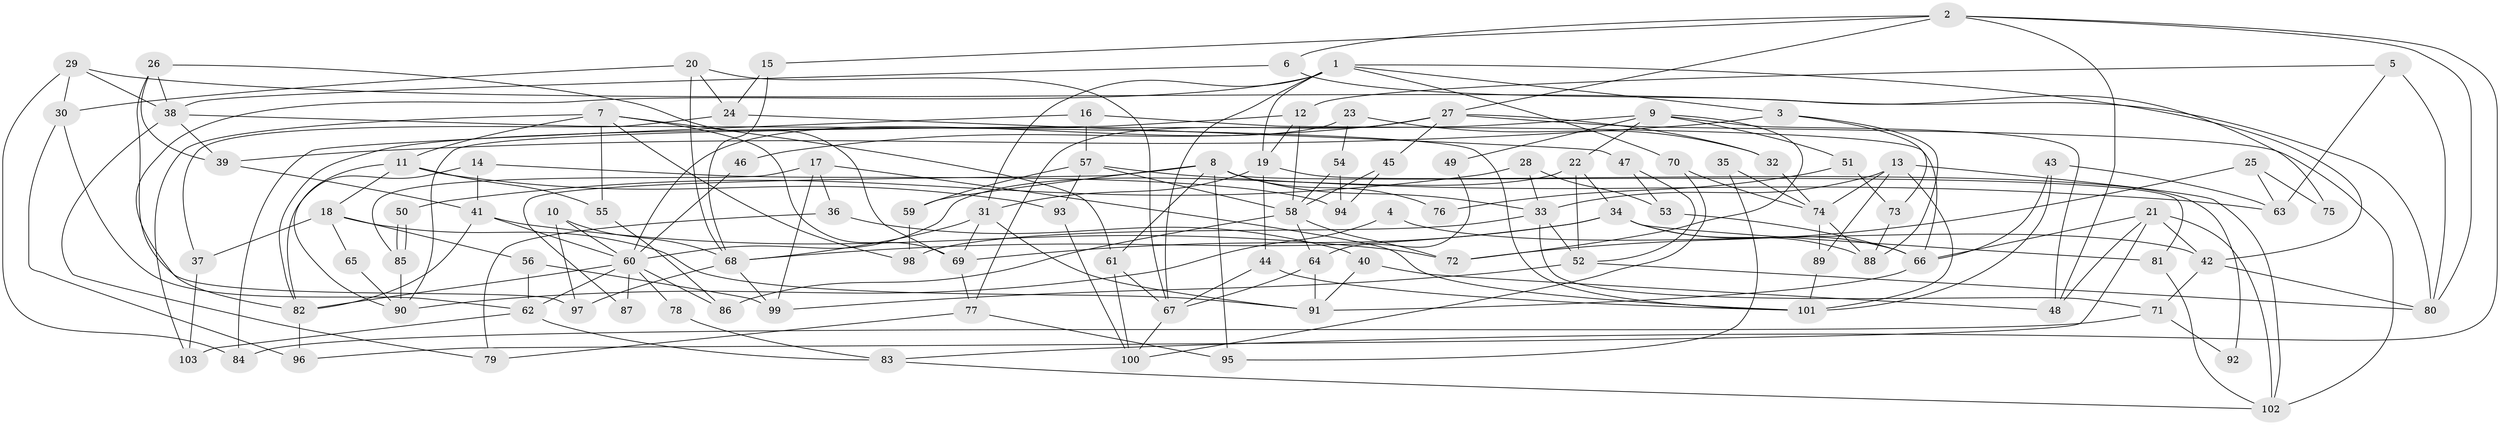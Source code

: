 // Generated by graph-tools (version 1.1) at 2025/11/02/27/25 16:11:16]
// undirected, 103 vertices, 206 edges
graph export_dot {
graph [start="1"]
  node [color=gray90,style=filled];
  1;
  2;
  3;
  4;
  5;
  6;
  7;
  8;
  9;
  10;
  11;
  12;
  13;
  14;
  15;
  16;
  17;
  18;
  19;
  20;
  21;
  22;
  23;
  24;
  25;
  26;
  27;
  28;
  29;
  30;
  31;
  32;
  33;
  34;
  35;
  36;
  37;
  38;
  39;
  40;
  41;
  42;
  43;
  44;
  45;
  46;
  47;
  48;
  49;
  50;
  51;
  52;
  53;
  54;
  55;
  56;
  57;
  58;
  59;
  60;
  61;
  62;
  63;
  64;
  65;
  66;
  67;
  68;
  69;
  70;
  71;
  72;
  73;
  74;
  75;
  76;
  77;
  78;
  79;
  80;
  81;
  82;
  83;
  84;
  85;
  86;
  87;
  88;
  89;
  90;
  91;
  92;
  93;
  94;
  95;
  96;
  97;
  98;
  99;
  100;
  101;
  102;
  103;
  1 -- 19;
  1 -- 67;
  1 -- 3;
  1 -- 31;
  1 -- 42;
  1 -- 70;
  1 -- 82;
  2 -- 80;
  2 -- 48;
  2 -- 6;
  2 -- 15;
  2 -- 27;
  2 -- 83;
  3 -- 39;
  3 -- 73;
  3 -- 88;
  4 -- 90;
  4 -- 42;
  5 -- 12;
  5 -- 80;
  5 -- 63;
  6 -- 38;
  6 -- 75;
  7 -- 11;
  7 -- 61;
  7 -- 55;
  7 -- 69;
  7 -- 98;
  7 -- 103;
  8 -- 61;
  8 -- 59;
  8 -- 33;
  8 -- 76;
  8 -- 81;
  8 -- 87;
  8 -- 95;
  9 -- 22;
  9 -- 72;
  9 -- 48;
  9 -- 49;
  9 -- 51;
  9 -- 82;
  10 -- 60;
  10 -- 97;
  10 -- 68;
  11 -- 90;
  11 -- 18;
  11 -- 55;
  11 -- 93;
  12 -- 19;
  12 -- 58;
  12 -- 90;
  13 -- 74;
  13 -- 102;
  13 -- 33;
  13 -- 89;
  13 -- 101;
  14 -- 41;
  14 -- 82;
  14 -- 94;
  15 -- 68;
  15 -- 24;
  16 -- 66;
  16 -- 84;
  16 -- 57;
  17 -- 99;
  17 -- 101;
  17 -- 36;
  17 -- 85;
  18 -- 56;
  18 -- 37;
  18 -- 65;
  18 -- 91;
  19 -- 31;
  19 -- 44;
  19 -- 92;
  20 -- 68;
  20 -- 30;
  20 -- 24;
  20 -- 67;
  21 -- 66;
  21 -- 102;
  21 -- 42;
  21 -- 48;
  21 -- 96;
  22 -- 34;
  22 -- 60;
  22 -- 52;
  23 -- 54;
  23 -- 60;
  23 -- 32;
  24 -- 37;
  24 -- 47;
  25 -- 72;
  25 -- 63;
  25 -- 75;
  26 -- 38;
  26 -- 69;
  26 -- 39;
  26 -- 97;
  27 -- 77;
  27 -- 32;
  27 -- 45;
  27 -- 46;
  27 -- 102;
  28 -- 53;
  28 -- 33;
  28 -- 50;
  29 -- 38;
  29 -- 80;
  29 -- 30;
  29 -- 84;
  30 -- 96;
  30 -- 62;
  31 -- 68;
  31 -- 69;
  31 -- 91;
  32 -- 74;
  33 -- 52;
  33 -- 71;
  33 -- 98;
  34 -- 69;
  34 -- 88;
  34 -- 66;
  34 -- 68;
  34 -- 81;
  35 -- 95;
  35 -- 74;
  36 -- 40;
  36 -- 79;
  37 -- 103;
  38 -- 39;
  38 -- 101;
  38 -- 79;
  39 -- 41;
  40 -- 91;
  40 -- 48;
  41 -- 60;
  41 -- 82;
  41 -- 72;
  42 -- 71;
  42 -- 80;
  43 -- 66;
  43 -- 63;
  43 -- 101;
  44 -- 67;
  44 -- 101;
  45 -- 58;
  45 -- 94;
  46 -- 60;
  47 -- 52;
  47 -- 53;
  49 -- 64;
  50 -- 85;
  50 -- 85;
  51 -- 73;
  51 -- 76;
  52 -- 80;
  52 -- 99;
  53 -- 66;
  54 -- 94;
  54 -- 58;
  55 -- 86;
  56 -- 99;
  56 -- 62;
  57 -- 58;
  57 -- 59;
  57 -- 63;
  57 -- 93;
  58 -- 86;
  58 -- 64;
  58 -- 72;
  59 -- 98;
  60 -- 82;
  60 -- 62;
  60 -- 78;
  60 -- 86;
  60 -- 87;
  61 -- 67;
  61 -- 100;
  62 -- 83;
  62 -- 103;
  64 -- 91;
  64 -- 67;
  65 -- 90;
  66 -- 91;
  67 -- 100;
  68 -- 97;
  68 -- 99;
  69 -- 77;
  70 -- 74;
  70 -- 100;
  71 -- 84;
  71 -- 92;
  73 -- 88;
  74 -- 89;
  74 -- 88;
  77 -- 79;
  77 -- 95;
  78 -- 83;
  81 -- 102;
  82 -- 96;
  83 -- 102;
  85 -- 90;
  89 -- 101;
  93 -- 100;
}
